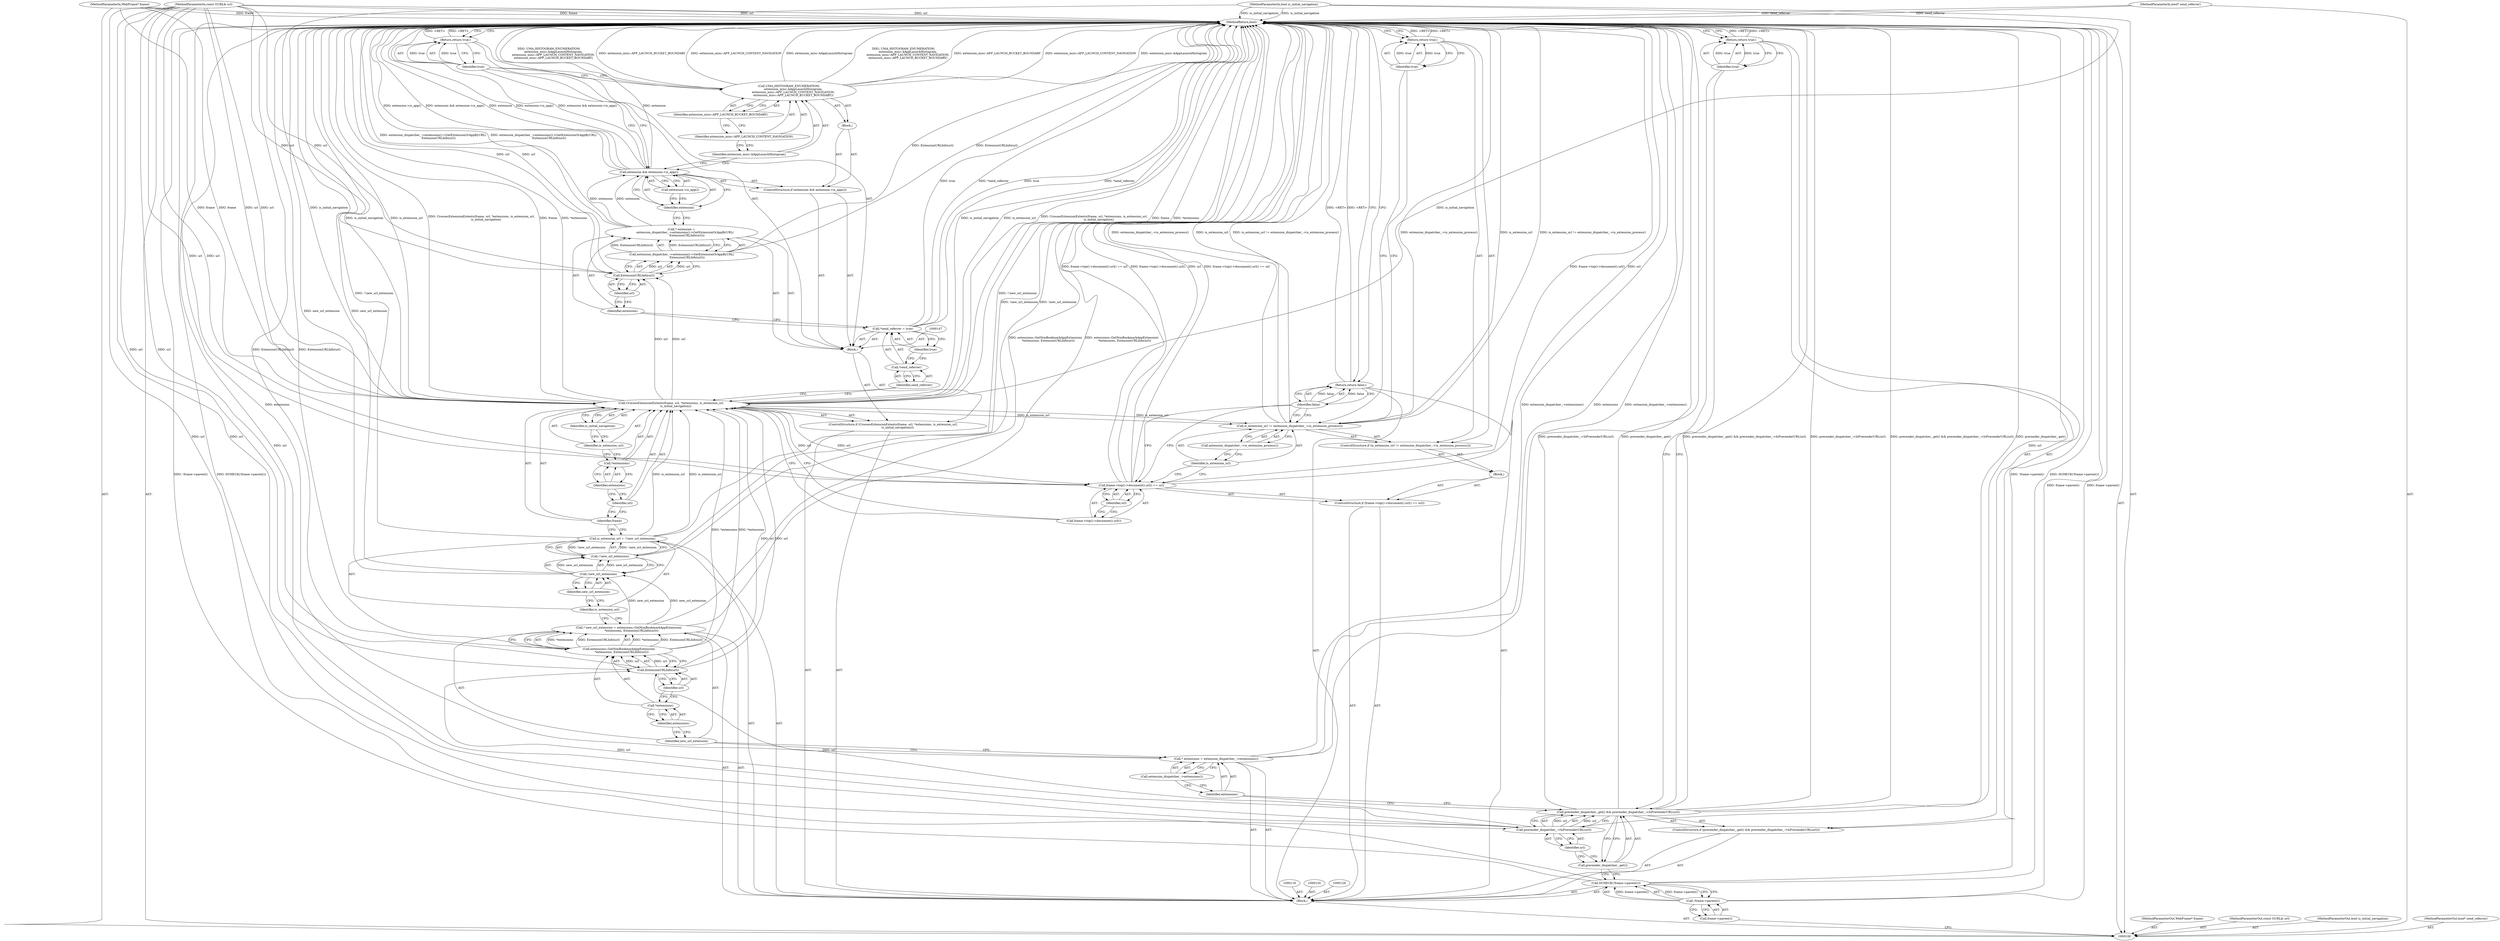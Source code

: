 digraph "0_Chrome_744c2a2d90c3c9a33c818e1ea4b7ccb5010663a0_2" {
"1000177" [label="(MethodReturn,bool)"];
"1000101" [label="(MethodParameterIn,WebFrame* frame)"];
"1000268" [label="(MethodParameterOut,WebFrame* frame)"];
"1000117" [label="(Call,* extensions = extension_dispatcher_->extensions())"];
"1000118" [label="(Identifier,extensions)"];
"1000119" [label="(Call,extension_dispatcher_->extensions())"];
"1000121" [label="(Call,* new_url_extension = extensions::GetNonBookmarkAppExtension(\n      *extensions, ExtensionURLInfo(url)))"];
"1000122" [label="(Identifier,new_url_extension)"];
"1000123" [label="(Call,extensions::GetNonBookmarkAppExtension(\n      *extensions, ExtensionURLInfo(url)))"];
"1000126" [label="(Call,ExtensionURLInfo(url))"];
"1000127" [label="(Identifier,url)"];
"1000124" [label="(Call,*extensions)"];
"1000125" [label="(Identifier,extensions)"];
"1000131" [label="(Call,!!new_url_extension)"];
"1000132" [label="(Call,!new_url_extension)"];
"1000133" [label="(Identifier,new_url_extension)"];
"1000129" [label="(Call,is_extension_url = !!new_url_extension)"];
"1000130" [label="(Identifier,is_extension_url)"];
"1000134" [label="(ControlStructure,if (CrossesExtensionExtents(frame, url, *extensions, is_extension_url,\n          is_initial_navigation)))"];
"1000136" [label="(Identifier,frame)"];
"1000137" [label="(Identifier,url)"];
"1000138" [label="(Call,*extensions)"];
"1000139" [label="(Identifier,extensions)"];
"1000140" [label="(Identifier,is_extension_url)"];
"1000135" [label="(Call,CrossesExtensionExtents(frame, url, *extensions, is_extension_url,\n          is_initial_navigation))"];
"1000141" [label="(Identifier,is_initial_navigation)"];
"1000146" [label="(Identifier,true)"];
"1000143" [label="(Call,*send_referrer = true)"];
"1000144" [label="(Call,*send_referrer)"];
"1000145" [label="(Identifier,send_referrer)"];
"1000102" [label="(MethodParameterIn,const GURL& url)"];
"1000269" [label="(MethodParameterOut,const GURL& url)"];
"1000148" [label="(Call,* extension =\n        extension_dispatcher_->extensions()->GetExtensionOrAppByURL(\n            ExtensionURLInfo(url)))"];
"1000149" [label="(Identifier,extension)"];
"1000142" [label="(Block,)"];
"1000150" [label="(Call,extension_dispatcher_->extensions()->GetExtensionOrAppByURL(\n            ExtensionURLInfo(url)))"];
"1000151" [label="(Call,ExtensionURLInfo(url))"];
"1000152" [label="(Identifier,url)"];
"1000156" [label="(Call,extension->is_app())"];
"1000153" [label="(ControlStructure,if (extension && extension->is_app()))"];
"1000157" [label="(Block,)"];
"1000154" [label="(Call,extension && extension->is_app())"];
"1000155" [label="(Identifier,extension)"];
"1000158" [label="(Call,UMA_HISTOGRAM_ENUMERATION(\n          extension_misc::kAppLaunchHistogram,\n          extension_misc::APP_LAUNCH_CONTENT_NAVIGATION,\n          extension_misc::APP_LAUNCH_BUCKET_BOUNDARY))"];
"1000159" [label="(Identifier,extension_misc::kAppLaunchHistogram)"];
"1000160" [label="(Identifier,extension_misc::APP_LAUNCH_CONTENT_NAVIGATION)"];
"1000161" [label="(Identifier,extension_misc::APP_LAUNCH_BUCKET_BOUNDARY)"];
"1000163" [label="(Identifier,true)"];
"1000162" [label="(Return,return true;)"];
"1000103" [label="(MethodParameterIn,bool is_initial_navigation)"];
"1000270" [label="(MethodParameterOut,bool is_initial_navigation)"];
"1000164" [label="(ControlStructure,if (frame->top()->document().url() == url))"];
"1000167" [label="(Identifier,url)"];
"1000168" [label="(Block,)"];
"1000165" [label="(Call,frame->top()->document().url() == url)"];
"1000166" [label="(Call,frame->top()->document().url())"];
"1000172" [label="(Call,extension_dispatcher_->is_extension_process())"];
"1000169" [label="(ControlStructure,if (is_extension_url != extension_dispatcher_->is_extension_process()))"];
"1000170" [label="(Call,is_extension_url != extension_dispatcher_->is_extension_process())"];
"1000171" [label="(Identifier,is_extension_url)"];
"1000174" [label="(Identifier,true)"];
"1000173" [label="(Return,return true;)"];
"1000176" [label="(Identifier,false)"];
"1000175" [label="(Return,return false;)"];
"1000104" [label="(MethodParameterIn,bool* send_referrer)"];
"1000271" [label="(MethodParameterOut,bool* send_referrer)"];
"1000105" [label="(Block,)"];
"1000108" [label="(Call,frame->parent())"];
"1000106" [label="(Call,DCHECK(!frame->parent()))"];
"1000107" [label="(Call,!frame->parent())"];
"1000109" [label="(ControlStructure,if (prerender_dispatcher_.get() && prerender_dispatcher_->IsPrerenderURL(url)))"];
"1000112" [label="(Call,prerender_dispatcher_->IsPrerenderURL(url))"];
"1000110" [label="(Call,prerender_dispatcher_.get() && prerender_dispatcher_->IsPrerenderURL(url))"];
"1000111" [label="(Call,prerender_dispatcher_.get())"];
"1000113" [label="(Identifier,url)"];
"1000115" [label="(Identifier,true)"];
"1000114" [label="(Return,return true;)"];
"1000177" -> "1000100"  [label="AST: "];
"1000177" -> "1000114"  [label="CFG: "];
"1000177" -> "1000162"  [label="CFG: "];
"1000177" -> "1000173"  [label="CFG: "];
"1000177" -> "1000175"  [label="CFG: "];
"1000173" -> "1000177"  [label="DDG: <RET>"];
"1000162" -> "1000177"  [label="DDG: <RET>"];
"1000175" -> "1000177"  [label="DDG: <RET>"];
"1000123" -> "1000177"  [label="DDG: ExtensionURLInfo(url)"];
"1000170" -> "1000177"  [label="DDG: extension_dispatcher_->is_extension_process()"];
"1000170" -> "1000177"  [label="DDG: is_extension_url"];
"1000170" -> "1000177"  [label="DDG: is_extension_url != extension_dispatcher_->is_extension_process()"];
"1000107" -> "1000177"  [label="DDG: frame->parent()"];
"1000104" -> "1000177"  [label="DDG: send_referrer"];
"1000158" -> "1000177"  [label="DDG: extension_misc::APP_LAUNCH_CONTENT_NAVIGATION"];
"1000158" -> "1000177"  [label="DDG: extension_misc::kAppLaunchHistogram"];
"1000158" -> "1000177"  [label="DDG: UMA_HISTOGRAM_ENUMERATION(\n          extension_misc::kAppLaunchHistogram,\n          extension_misc::APP_LAUNCH_CONTENT_NAVIGATION,\n          extension_misc::APP_LAUNCH_BUCKET_BOUNDARY)"];
"1000158" -> "1000177"  [label="DDG: extension_misc::APP_LAUNCH_BUCKET_BOUNDARY"];
"1000117" -> "1000177"  [label="DDG: extensions"];
"1000117" -> "1000177"  [label="DDG: extension_dispatcher_->extensions()"];
"1000154" -> "1000177"  [label="DDG: extension && extension->is_app()"];
"1000154" -> "1000177"  [label="DDG: extension"];
"1000154" -> "1000177"  [label="DDG: extension->is_app()"];
"1000143" -> "1000177"  [label="DDG: true"];
"1000143" -> "1000177"  [label="DDG: *send_referrer"];
"1000106" -> "1000177"  [label="DDG: DCHECK(!frame->parent())"];
"1000106" -> "1000177"  [label="DDG: !frame->parent()"];
"1000150" -> "1000177"  [label="DDG: ExtensionURLInfo(url)"];
"1000121" -> "1000177"  [label="DDG: extensions::GetNonBookmarkAppExtension(\n      *extensions, ExtensionURLInfo(url))"];
"1000131" -> "1000177"  [label="DDG: !new_url_extension"];
"1000135" -> "1000177"  [label="DDG: is_initial_navigation"];
"1000135" -> "1000177"  [label="DDG: is_extension_url"];
"1000135" -> "1000177"  [label="DDG: CrossesExtensionExtents(frame, url, *extensions, is_extension_url,\n          is_initial_navigation)"];
"1000135" -> "1000177"  [label="DDG: frame"];
"1000135" -> "1000177"  [label="DDG: *extensions"];
"1000165" -> "1000177"  [label="DDG: frame->top()->document().url()"];
"1000165" -> "1000177"  [label="DDG: url"];
"1000165" -> "1000177"  [label="DDG: frame->top()->document().url() == url"];
"1000151" -> "1000177"  [label="DDG: url"];
"1000103" -> "1000177"  [label="DDG: is_initial_navigation"];
"1000132" -> "1000177"  [label="DDG: new_url_extension"];
"1000102" -> "1000177"  [label="DDG: url"];
"1000110" -> "1000177"  [label="DDG: prerender_dispatcher_->IsPrerenderURL(url)"];
"1000110" -> "1000177"  [label="DDG: prerender_dispatcher_.get() && prerender_dispatcher_->IsPrerenderURL(url)"];
"1000110" -> "1000177"  [label="DDG: prerender_dispatcher_.get()"];
"1000112" -> "1000177"  [label="DDG: url"];
"1000101" -> "1000177"  [label="DDG: frame"];
"1000148" -> "1000177"  [label="DDG: extension_dispatcher_->extensions()->GetExtensionOrAppByURL(\n            ExtensionURLInfo(url))"];
"1000129" -> "1000177"  [label="DDG: !!new_url_extension"];
"1000114" -> "1000177"  [label="DDG: <RET>"];
"1000101" -> "1000100"  [label="AST: "];
"1000101" -> "1000177"  [label="DDG: frame"];
"1000101" -> "1000135"  [label="DDG: frame"];
"1000268" -> "1000100"  [label="AST: "];
"1000117" -> "1000105"  [label="AST: "];
"1000117" -> "1000119"  [label="CFG: "];
"1000118" -> "1000117"  [label="AST: "];
"1000119" -> "1000117"  [label="AST: "];
"1000122" -> "1000117"  [label="CFG: "];
"1000117" -> "1000177"  [label="DDG: extensions"];
"1000117" -> "1000177"  [label="DDG: extension_dispatcher_->extensions()"];
"1000118" -> "1000117"  [label="AST: "];
"1000118" -> "1000110"  [label="CFG: "];
"1000119" -> "1000118"  [label="CFG: "];
"1000119" -> "1000117"  [label="AST: "];
"1000119" -> "1000118"  [label="CFG: "];
"1000117" -> "1000119"  [label="CFG: "];
"1000121" -> "1000105"  [label="AST: "];
"1000121" -> "1000123"  [label="CFG: "];
"1000122" -> "1000121"  [label="AST: "];
"1000123" -> "1000121"  [label="AST: "];
"1000130" -> "1000121"  [label="CFG: "];
"1000121" -> "1000177"  [label="DDG: extensions::GetNonBookmarkAppExtension(\n      *extensions, ExtensionURLInfo(url))"];
"1000123" -> "1000121"  [label="DDG: *extensions"];
"1000123" -> "1000121"  [label="DDG: ExtensionURLInfo(url)"];
"1000121" -> "1000132"  [label="DDG: new_url_extension"];
"1000122" -> "1000121"  [label="AST: "];
"1000122" -> "1000117"  [label="CFG: "];
"1000125" -> "1000122"  [label="CFG: "];
"1000123" -> "1000121"  [label="AST: "];
"1000123" -> "1000126"  [label="CFG: "];
"1000124" -> "1000123"  [label="AST: "];
"1000126" -> "1000123"  [label="AST: "];
"1000121" -> "1000123"  [label="CFG: "];
"1000123" -> "1000177"  [label="DDG: ExtensionURLInfo(url)"];
"1000123" -> "1000121"  [label="DDG: *extensions"];
"1000123" -> "1000121"  [label="DDG: ExtensionURLInfo(url)"];
"1000126" -> "1000123"  [label="DDG: url"];
"1000123" -> "1000135"  [label="DDG: *extensions"];
"1000126" -> "1000123"  [label="AST: "];
"1000126" -> "1000127"  [label="CFG: "];
"1000127" -> "1000126"  [label="AST: "];
"1000123" -> "1000126"  [label="CFG: "];
"1000126" -> "1000123"  [label="DDG: url"];
"1000112" -> "1000126"  [label="DDG: url"];
"1000102" -> "1000126"  [label="DDG: url"];
"1000126" -> "1000135"  [label="DDG: url"];
"1000127" -> "1000126"  [label="AST: "];
"1000127" -> "1000124"  [label="CFG: "];
"1000126" -> "1000127"  [label="CFG: "];
"1000124" -> "1000123"  [label="AST: "];
"1000124" -> "1000125"  [label="CFG: "];
"1000125" -> "1000124"  [label="AST: "];
"1000127" -> "1000124"  [label="CFG: "];
"1000125" -> "1000124"  [label="AST: "];
"1000125" -> "1000122"  [label="CFG: "];
"1000124" -> "1000125"  [label="CFG: "];
"1000131" -> "1000129"  [label="AST: "];
"1000131" -> "1000132"  [label="CFG: "];
"1000132" -> "1000131"  [label="AST: "];
"1000129" -> "1000131"  [label="CFG: "];
"1000131" -> "1000177"  [label="DDG: !new_url_extension"];
"1000131" -> "1000129"  [label="DDG: !new_url_extension"];
"1000132" -> "1000131"  [label="DDG: new_url_extension"];
"1000132" -> "1000131"  [label="AST: "];
"1000132" -> "1000133"  [label="CFG: "];
"1000133" -> "1000132"  [label="AST: "];
"1000131" -> "1000132"  [label="CFG: "];
"1000132" -> "1000177"  [label="DDG: new_url_extension"];
"1000132" -> "1000131"  [label="DDG: new_url_extension"];
"1000121" -> "1000132"  [label="DDG: new_url_extension"];
"1000133" -> "1000132"  [label="AST: "];
"1000133" -> "1000130"  [label="CFG: "];
"1000132" -> "1000133"  [label="CFG: "];
"1000129" -> "1000105"  [label="AST: "];
"1000129" -> "1000131"  [label="CFG: "];
"1000130" -> "1000129"  [label="AST: "];
"1000131" -> "1000129"  [label="AST: "];
"1000136" -> "1000129"  [label="CFG: "];
"1000129" -> "1000177"  [label="DDG: !!new_url_extension"];
"1000131" -> "1000129"  [label="DDG: !new_url_extension"];
"1000129" -> "1000135"  [label="DDG: is_extension_url"];
"1000130" -> "1000129"  [label="AST: "];
"1000130" -> "1000121"  [label="CFG: "];
"1000133" -> "1000130"  [label="CFG: "];
"1000134" -> "1000105"  [label="AST: "];
"1000135" -> "1000134"  [label="AST: "];
"1000142" -> "1000134"  [label="AST: "];
"1000136" -> "1000135"  [label="AST: "];
"1000136" -> "1000129"  [label="CFG: "];
"1000137" -> "1000136"  [label="CFG: "];
"1000137" -> "1000135"  [label="AST: "];
"1000137" -> "1000136"  [label="CFG: "];
"1000139" -> "1000137"  [label="CFG: "];
"1000138" -> "1000135"  [label="AST: "];
"1000138" -> "1000139"  [label="CFG: "];
"1000139" -> "1000138"  [label="AST: "];
"1000140" -> "1000138"  [label="CFG: "];
"1000139" -> "1000138"  [label="AST: "];
"1000139" -> "1000137"  [label="CFG: "];
"1000138" -> "1000139"  [label="CFG: "];
"1000140" -> "1000135"  [label="AST: "];
"1000140" -> "1000138"  [label="CFG: "];
"1000141" -> "1000140"  [label="CFG: "];
"1000135" -> "1000134"  [label="AST: "];
"1000135" -> "1000141"  [label="CFG: "];
"1000136" -> "1000135"  [label="AST: "];
"1000137" -> "1000135"  [label="AST: "];
"1000138" -> "1000135"  [label="AST: "];
"1000140" -> "1000135"  [label="AST: "];
"1000141" -> "1000135"  [label="AST: "];
"1000145" -> "1000135"  [label="CFG: "];
"1000166" -> "1000135"  [label="CFG: "];
"1000135" -> "1000177"  [label="DDG: is_initial_navigation"];
"1000135" -> "1000177"  [label="DDG: is_extension_url"];
"1000135" -> "1000177"  [label="DDG: CrossesExtensionExtents(frame, url, *extensions, is_extension_url,\n          is_initial_navigation)"];
"1000135" -> "1000177"  [label="DDG: frame"];
"1000135" -> "1000177"  [label="DDG: *extensions"];
"1000101" -> "1000135"  [label="DDG: frame"];
"1000126" -> "1000135"  [label="DDG: url"];
"1000102" -> "1000135"  [label="DDG: url"];
"1000123" -> "1000135"  [label="DDG: *extensions"];
"1000129" -> "1000135"  [label="DDG: is_extension_url"];
"1000103" -> "1000135"  [label="DDG: is_initial_navigation"];
"1000135" -> "1000151"  [label="DDG: url"];
"1000135" -> "1000165"  [label="DDG: url"];
"1000135" -> "1000170"  [label="DDG: is_extension_url"];
"1000141" -> "1000135"  [label="AST: "];
"1000141" -> "1000140"  [label="CFG: "];
"1000135" -> "1000141"  [label="CFG: "];
"1000146" -> "1000143"  [label="AST: "];
"1000146" -> "1000144"  [label="CFG: "];
"1000143" -> "1000146"  [label="CFG: "];
"1000143" -> "1000142"  [label="AST: "];
"1000143" -> "1000146"  [label="CFG: "];
"1000144" -> "1000143"  [label="AST: "];
"1000146" -> "1000143"  [label="AST: "];
"1000149" -> "1000143"  [label="CFG: "];
"1000143" -> "1000177"  [label="DDG: true"];
"1000143" -> "1000177"  [label="DDG: *send_referrer"];
"1000144" -> "1000143"  [label="AST: "];
"1000144" -> "1000145"  [label="CFG: "];
"1000145" -> "1000144"  [label="AST: "];
"1000146" -> "1000144"  [label="CFG: "];
"1000145" -> "1000144"  [label="AST: "];
"1000145" -> "1000135"  [label="CFG: "];
"1000144" -> "1000145"  [label="CFG: "];
"1000102" -> "1000100"  [label="AST: "];
"1000102" -> "1000177"  [label="DDG: url"];
"1000102" -> "1000112"  [label="DDG: url"];
"1000102" -> "1000126"  [label="DDG: url"];
"1000102" -> "1000135"  [label="DDG: url"];
"1000102" -> "1000151"  [label="DDG: url"];
"1000102" -> "1000165"  [label="DDG: url"];
"1000269" -> "1000100"  [label="AST: "];
"1000148" -> "1000142"  [label="AST: "];
"1000148" -> "1000150"  [label="CFG: "];
"1000149" -> "1000148"  [label="AST: "];
"1000150" -> "1000148"  [label="AST: "];
"1000155" -> "1000148"  [label="CFG: "];
"1000148" -> "1000177"  [label="DDG: extension_dispatcher_->extensions()->GetExtensionOrAppByURL(\n            ExtensionURLInfo(url))"];
"1000150" -> "1000148"  [label="DDG: ExtensionURLInfo(url)"];
"1000148" -> "1000154"  [label="DDG: extension"];
"1000149" -> "1000148"  [label="AST: "];
"1000149" -> "1000143"  [label="CFG: "];
"1000152" -> "1000149"  [label="CFG: "];
"1000142" -> "1000134"  [label="AST: "];
"1000143" -> "1000142"  [label="AST: "];
"1000147" -> "1000142"  [label="AST: "];
"1000148" -> "1000142"  [label="AST: "];
"1000153" -> "1000142"  [label="AST: "];
"1000162" -> "1000142"  [label="AST: "];
"1000150" -> "1000148"  [label="AST: "];
"1000150" -> "1000151"  [label="CFG: "];
"1000151" -> "1000150"  [label="AST: "];
"1000148" -> "1000150"  [label="CFG: "];
"1000150" -> "1000177"  [label="DDG: ExtensionURLInfo(url)"];
"1000150" -> "1000148"  [label="DDG: ExtensionURLInfo(url)"];
"1000151" -> "1000150"  [label="DDG: url"];
"1000151" -> "1000150"  [label="AST: "];
"1000151" -> "1000152"  [label="CFG: "];
"1000152" -> "1000151"  [label="AST: "];
"1000150" -> "1000151"  [label="CFG: "];
"1000151" -> "1000177"  [label="DDG: url"];
"1000151" -> "1000150"  [label="DDG: url"];
"1000135" -> "1000151"  [label="DDG: url"];
"1000102" -> "1000151"  [label="DDG: url"];
"1000152" -> "1000151"  [label="AST: "];
"1000152" -> "1000149"  [label="CFG: "];
"1000151" -> "1000152"  [label="CFG: "];
"1000156" -> "1000154"  [label="AST: "];
"1000156" -> "1000155"  [label="CFG: "];
"1000154" -> "1000156"  [label="CFG: "];
"1000153" -> "1000142"  [label="AST: "];
"1000154" -> "1000153"  [label="AST: "];
"1000157" -> "1000153"  [label="AST: "];
"1000157" -> "1000153"  [label="AST: "];
"1000158" -> "1000157"  [label="AST: "];
"1000154" -> "1000153"  [label="AST: "];
"1000154" -> "1000155"  [label="CFG: "];
"1000154" -> "1000156"  [label="CFG: "];
"1000155" -> "1000154"  [label="AST: "];
"1000156" -> "1000154"  [label="AST: "];
"1000159" -> "1000154"  [label="CFG: "];
"1000163" -> "1000154"  [label="CFG: "];
"1000154" -> "1000177"  [label="DDG: extension && extension->is_app()"];
"1000154" -> "1000177"  [label="DDG: extension"];
"1000154" -> "1000177"  [label="DDG: extension->is_app()"];
"1000148" -> "1000154"  [label="DDG: extension"];
"1000155" -> "1000154"  [label="AST: "];
"1000155" -> "1000148"  [label="CFG: "];
"1000156" -> "1000155"  [label="CFG: "];
"1000154" -> "1000155"  [label="CFG: "];
"1000158" -> "1000157"  [label="AST: "];
"1000158" -> "1000161"  [label="CFG: "];
"1000159" -> "1000158"  [label="AST: "];
"1000160" -> "1000158"  [label="AST: "];
"1000161" -> "1000158"  [label="AST: "];
"1000163" -> "1000158"  [label="CFG: "];
"1000158" -> "1000177"  [label="DDG: extension_misc::APP_LAUNCH_CONTENT_NAVIGATION"];
"1000158" -> "1000177"  [label="DDG: extension_misc::kAppLaunchHistogram"];
"1000158" -> "1000177"  [label="DDG: UMA_HISTOGRAM_ENUMERATION(\n          extension_misc::kAppLaunchHistogram,\n          extension_misc::APP_LAUNCH_CONTENT_NAVIGATION,\n          extension_misc::APP_LAUNCH_BUCKET_BOUNDARY)"];
"1000158" -> "1000177"  [label="DDG: extension_misc::APP_LAUNCH_BUCKET_BOUNDARY"];
"1000159" -> "1000158"  [label="AST: "];
"1000159" -> "1000154"  [label="CFG: "];
"1000160" -> "1000159"  [label="CFG: "];
"1000160" -> "1000158"  [label="AST: "];
"1000160" -> "1000159"  [label="CFG: "];
"1000161" -> "1000160"  [label="CFG: "];
"1000161" -> "1000158"  [label="AST: "];
"1000161" -> "1000160"  [label="CFG: "];
"1000158" -> "1000161"  [label="CFG: "];
"1000163" -> "1000162"  [label="AST: "];
"1000163" -> "1000158"  [label="CFG: "];
"1000163" -> "1000154"  [label="CFG: "];
"1000162" -> "1000163"  [label="CFG: "];
"1000163" -> "1000162"  [label="DDG: true"];
"1000162" -> "1000142"  [label="AST: "];
"1000162" -> "1000163"  [label="CFG: "];
"1000163" -> "1000162"  [label="AST: "];
"1000177" -> "1000162"  [label="CFG: "];
"1000162" -> "1000177"  [label="DDG: <RET>"];
"1000163" -> "1000162"  [label="DDG: true"];
"1000103" -> "1000100"  [label="AST: "];
"1000103" -> "1000177"  [label="DDG: is_initial_navigation"];
"1000103" -> "1000135"  [label="DDG: is_initial_navigation"];
"1000270" -> "1000100"  [label="AST: "];
"1000164" -> "1000105"  [label="AST: "];
"1000165" -> "1000164"  [label="AST: "];
"1000168" -> "1000164"  [label="AST: "];
"1000167" -> "1000165"  [label="AST: "];
"1000167" -> "1000166"  [label="CFG: "];
"1000165" -> "1000167"  [label="CFG: "];
"1000168" -> "1000164"  [label="AST: "];
"1000169" -> "1000168"  [label="AST: "];
"1000165" -> "1000164"  [label="AST: "];
"1000165" -> "1000167"  [label="CFG: "];
"1000166" -> "1000165"  [label="AST: "];
"1000167" -> "1000165"  [label="AST: "];
"1000171" -> "1000165"  [label="CFG: "];
"1000176" -> "1000165"  [label="CFG: "];
"1000165" -> "1000177"  [label="DDG: frame->top()->document().url()"];
"1000165" -> "1000177"  [label="DDG: url"];
"1000165" -> "1000177"  [label="DDG: frame->top()->document().url() == url"];
"1000135" -> "1000165"  [label="DDG: url"];
"1000102" -> "1000165"  [label="DDG: url"];
"1000166" -> "1000165"  [label="AST: "];
"1000166" -> "1000135"  [label="CFG: "];
"1000167" -> "1000166"  [label="CFG: "];
"1000172" -> "1000170"  [label="AST: "];
"1000172" -> "1000171"  [label="CFG: "];
"1000170" -> "1000172"  [label="CFG: "];
"1000169" -> "1000168"  [label="AST: "];
"1000170" -> "1000169"  [label="AST: "];
"1000173" -> "1000169"  [label="AST: "];
"1000170" -> "1000169"  [label="AST: "];
"1000170" -> "1000172"  [label="CFG: "];
"1000171" -> "1000170"  [label="AST: "];
"1000172" -> "1000170"  [label="AST: "];
"1000174" -> "1000170"  [label="CFG: "];
"1000176" -> "1000170"  [label="CFG: "];
"1000170" -> "1000177"  [label="DDG: extension_dispatcher_->is_extension_process()"];
"1000170" -> "1000177"  [label="DDG: is_extension_url"];
"1000170" -> "1000177"  [label="DDG: is_extension_url != extension_dispatcher_->is_extension_process()"];
"1000135" -> "1000170"  [label="DDG: is_extension_url"];
"1000171" -> "1000170"  [label="AST: "];
"1000171" -> "1000165"  [label="CFG: "];
"1000172" -> "1000171"  [label="CFG: "];
"1000174" -> "1000173"  [label="AST: "];
"1000174" -> "1000170"  [label="CFG: "];
"1000173" -> "1000174"  [label="CFG: "];
"1000174" -> "1000173"  [label="DDG: true"];
"1000173" -> "1000169"  [label="AST: "];
"1000173" -> "1000174"  [label="CFG: "];
"1000174" -> "1000173"  [label="AST: "];
"1000177" -> "1000173"  [label="CFG: "];
"1000173" -> "1000177"  [label="DDG: <RET>"];
"1000174" -> "1000173"  [label="DDG: true"];
"1000176" -> "1000175"  [label="AST: "];
"1000176" -> "1000170"  [label="CFG: "];
"1000176" -> "1000165"  [label="CFG: "];
"1000175" -> "1000176"  [label="CFG: "];
"1000176" -> "1000175"  [label="DDG: false"];
"1000175" -> "1000105"  [label="AST: "];
"1000175" -> "1000176"  [label="CFG: "];
"1000176" -> "1000175"  [label="AST: "];
"1000177" -> "1000175"  [label="CFG: "];
"1000175" -> "1000177"  [label="DDG: <RET>"];
"1000176" -> "1000175"  [label="DDG: false"];
"1000104" -> "1000100"  [label="AST: "];
"1000104" -> "1000177"  [label="DDG: send_referrer"];
"1000271" -> "1000100"  [label="AST: "];
"1000105" -> "1000100"  [label="AST: "];
"1000106" -> "1000105"  [label="AST: "];
"1000109" -> "1000105"  [label="AST: "];
"1000116" -> "1000105"  [label="AST: "];
"1000117" -> "1000105"  [label="AST: "];
"1000120" -> "1000105"  [label="AST: "];
"1000121" -> "1000105"  [label="AST: "];
"1000128" -> "1000105"  [label="AST: "];
"1000129" -> "1000105"  [label="AST: "];
"1000134" -> "1000105"  [label="AST: "];
"1000164" -> "1000105"  [label="AST: "];
"1000175" -> "1000105"  [label="AST: "];
"1000108" -> "1000107"  [label="AST: "];
"1000108" -> "1000100"  [label="CFG: "];
"1000107" -> "1000108"  [label="CFG: "];
"1000106" -> "1000105"  [label="AST: "];
"1000106" -> "1000107"  [label="CFG: "];
"1000107" -> "1000106"  [label="AST: "];
"1000111" -> "1000106"  [label="CFG: "];
"1000106" -> "1000177"  [label="DDG: DCHECK(!frame->parent())"];
"1000106" -> "1000177"  [label="DDG: !frame->parent()"];
"1000107" -> "1000106"  [label="DDG: frame->parent()"];
"1000107" -> "1000106"  [label="AST: "];
"1000107" -> "1000108"  [label="CFG: "];
"1000108" -> "1000107"  [label="AST: "];
"1000106" -> "1000107"  [label="CFG: "];
"1000107" -> "1000177"  [label="DDG: frame->parent()"];
"1000107" -> "1000106"  [label="DDG: frame->parent()"];
"1000109" -> "1000105"  [label="AST: "];
"1000110" -> "1000109"  [label="AST: "];
"1000114" -> "1000109"  [label="AST: "];
"1000112" -> "1000110"  [label="AST: "];
"1000112" -> "1000113"  [label="CFG: "];
"1000113" -> "1000112"  [label="AST: "];
"1000110" -> "1000112"  [label="CFG: "];
"1000112" -> "1000177"  [label="DDG: url"];
"1000112" -> "1000110"  [label="DDG: url"];
"1000102" -> "1000112"  [label="DDG: url"];
"1000112" -> "1000126"  [label="DDG: url"];
"1000110" -> "1000109"  [label="AST: "];
"1000110" -> "1000111"  [label="CFG: "];
"1000110" -> "1000112"  [label="CFG: "];
"1000111" -> "1000110"  [label="AST: "];
"1000112" -> "1000110"  [label="AST: "];
"1000115" -> "1000110"  [label="CFG: "];
"1000118" -> "1000110"  [label="CFG: "];
"1000110" -> "1000177"  [label="DDG: prerender_dispatcher_->IsPrerenderURL(url)"];
"1000110" -> "1000177"  [label="DDG: prerender_dispatcher_.get() && prerender_dispatcher_->IsPrerenderURL(url)"];
"1000110" -> "1000177"  [label="DDG: prerender_dispatcher_.get()"];
"1000112" -> "1000110"  [label="DDG: url"];
"1000111" -> "1000110"  [label="AST: "];
"1000111" -> "1000106"  [label="CFG: "];
"1000113" -> "1000111"  [label="CFG: "];
"1000110" -> "1000111"  [label="CFG: "];
"1000113" -> "1000112"  [label="AST: "];
"1000113" -> "1000111"  [label="CFG: "];
"1000112" -> "1000113"  [label="CFG: "];
"1000115" -> "1000114"  [label="AST: "];
"1000115" -> "1000110"  [label="CFG: "];
"1000114" -> "1000115"  [label="CFG: "];
"1000115" -> "1000114"  [label="DDG: true"];
"1000114" -> "1000109"  [label="AST: "];
"1000114" -> "1000115"  [label="CFG: "];
"1000115" -> "1000114"  [label="AST: "];
"1000177" -> "1000114"  [label="CFG: "];
"1000114" -> "1000177"  [label="DDG: <RET>"];
"1000115" -> "1000114"  [label="DDG: true"];
}
